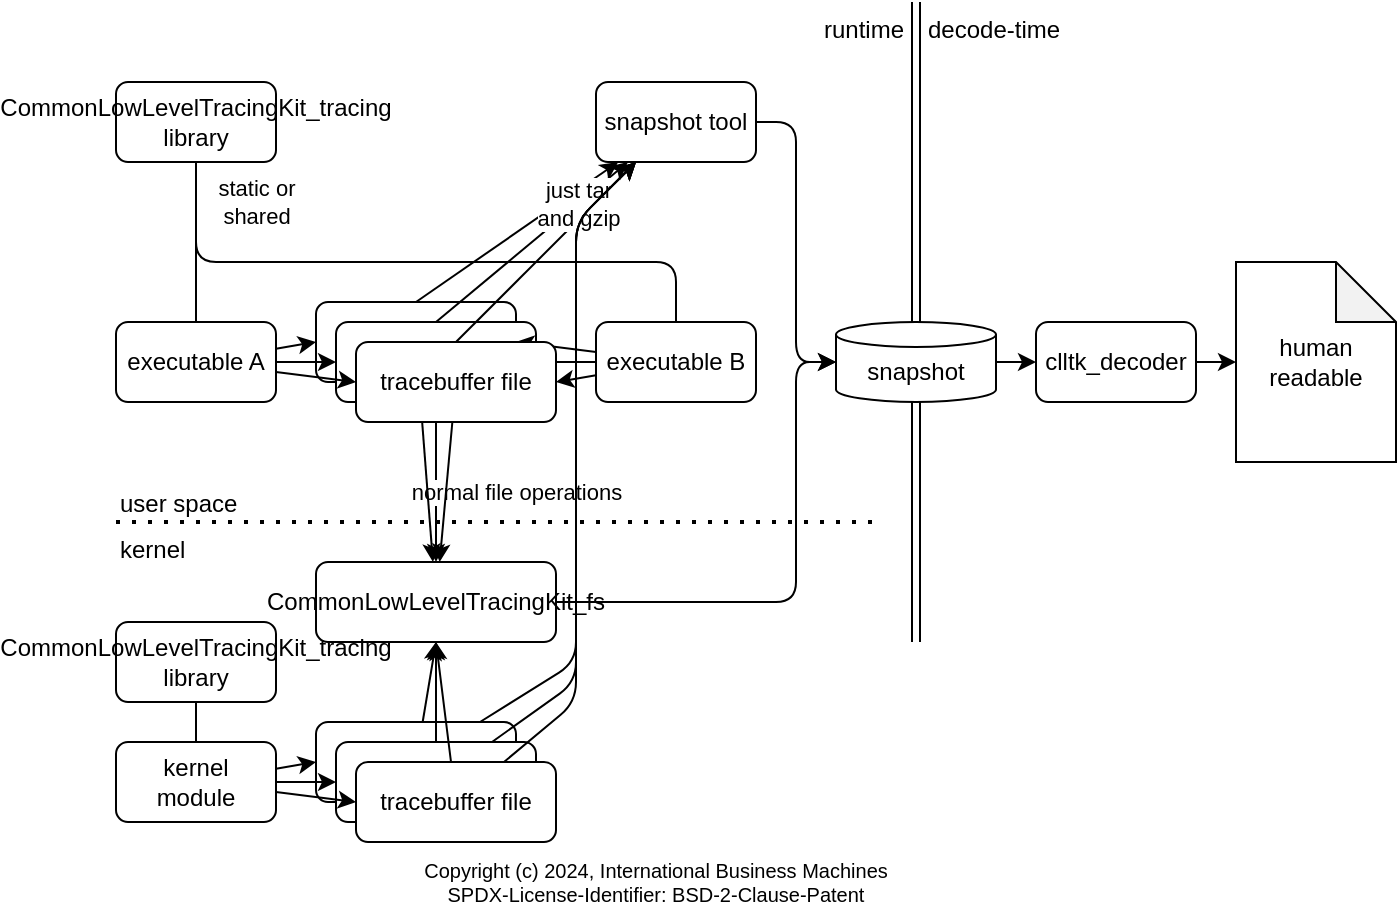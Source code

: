 <mxfile>
    <diagram id="waD1pgPWiyq0wbaPV9aj" name="Page-1">
        <mxGraphModel dx="1187" dy="562" grid="1" gridSize="10" guides="1" tooltips="1" connect="1" arrows="1" fold="1" page="1" pageScale="1" pageWidth="827" pageHeight="1169" background="#ffffff" math="0" shadow="0">
            <root>
                <mxCell id="0"/>
                <mxCell id="1" parent="0"/>
                <mxCell id="42" value="tracebuffer file" style="rounded=1;whiteSpace=wrap;html=1;" parent="1" vertex="1">
                    <mxGeometry x="220" y="310" width="100" height="40" as="geometry"/>
                </mxCell>
                <mxCell id="43" value="tracebuffer file" style="rounded=1;whiteSpace=wrap;html=1;" parent="1" vertex="1">
                    <mxGeometry x="230" y="320" width="100" height="40" as="geometry"/>
                </mxCell>
                <mxCell id="58" style="edgeStyle=none;html=1;startArrow=classic;startFill=1;" parent="1" source="55" target="43" edge="1">
                    <mxGeometry relative="1" as="geometry"/>
                </mxCell>
                <mxCell id="61" value="normal file operations" style="edgeLabel;html=1;align=center;verticalAlign=middle;resizable=0;points=[];labelBorderColor=none;" parent="58" vertex="1" connectable="0">
                    <mxGeometry x="0.036" relative="1" as="geometry">
                        <mxPoint x="40" y="6" as="offset"/>
                    </mxGeometry>
                </mxCell>
                <mxCell id="38" value="CommonLowLevelTracingKit_tracing library" style="rounded=1;whiteSpace=wrap;html=1;" parent="1" vertex="1">
                    <mxGeometry x="120" y="200" width="80" height="40" as="geometry"/>
                </mxCell>
                <mxCell id="40" style="edgeStyle=none;html=1;endArrow=none;endFill=0;" parent="1" source="39" target="38" edge="1">
                    <mxGeometry relative="1" as="geometry"/>
                </mxCell>
                <mxCell id="41" value="static or &lt;br&gt;shared" style="edgeLabel;html=1;align=center;verticalAlign=middle;resizable=0;points=[];" parent="40" vertex="1" connectable="0">
                    <mxGeometry x="0.425" y="-3" relative="1" as="geometry">
                        <mxPoint x="27" y="-3" as="offset"/>
                    </mxGeometry>
                </mxCell>
                <mxCell id="52" style="edgeStyle=none;html=1;entryX=0;entryY=0.5;entryDx=0;entryDy=0;" parent="1" source="39" target="42" edge="1">
                    <mxGeometry relative="1" as="geometry"/>
                </mxCell>
                <mxCell id="39" value="executable A" style="rounded=1;whiteSpace=wrap;html=1;" parent="1" vertex="1">
                    <mxGeometry x="120" y="320" width="80" height="40" as="geometry"/>
                </mxCell>
                <mxCell id="47" style="edgeStyle=none;html=1;endArrow=none;endFill=0;" parent="1" source="46" target="38" edge="1">
                    <mxGeometry relative="1" as="geometry">
                        <Array as="points">
                            <mxPoint x="400" y="290"/>
                            <mxPoint x="160" y="290"/>
                        </Array>
                    </mxGeometry>
                </mxCell>
                <mxCell id="49" style="edgeStyle=none;html=1;entryX=1;entryY=0.5;entryDx=0;entryDy=0;" parent="1" source="46" target="44" edge="1">
                    <mxGeometry relative="1" as="geometry">
                        <mxPoint x="370" y="490" as="targetPoint"/>
                    </mxGeometry>
                </mxCell>
                <mxCell id="50" style="edgeStyle=none;html=1;entryX=1;entryY=0.5;entryDx=0;entryDy=0;" parent="1" source="46" target="43" edge="1">
                    <mxGeometry relative="1" as="geometry"/>
                </mxCell>
                <mxCell id="51" style="edgeStyle=none;html=1;entryX=1;entryY=0.5;entryDx=0;entryDy=0;" parent="1" source="46" target="42" edge="1">
                    <mxGeometry relative="1" as="geometry"/>
                </mxCell>
                <mxCell id="53" style="edgeStyle=none;html=1;entryX=0;entryY=0.5;entryDx=0;entryDy=0;" parent="1" source="39" target="43" edge="1">
                    <mxGeometry relative="1" as="geometry"/>
                </mxCell>
                <mxCell id="54" style="edgeStyle=none;html=1;entryX=0;entryY=0.5;entryDx=0;entryDy=0;" parent="1" source="39" target="44" edge="1">
                    <mxGeometry relative="1" as="geometry"/>
                </mxCell>
                <mxCell id="57" style="edgeStyle=none;html=1;startArrow=classic;startFill=1;endArrow=none;endFill=0;" parent="1" source="55" target="44" edge="1">
                    <mxGeometry relative="1" as="geometry"/>
                </mxCell>
                <mxCell id="59" style="edgeStyle=none;html=1;startArrow=classic;startFill=1;" parent="1" source="55" target="42" edge="1">
                    <mxGeometry relative="1" as="geometry"/>
                </mxCell>
                <mxCell id="70" style="edgeStyle=none;html=1;entryX=0;entryY=0.5;entryDx=0;entryDy=0;entryPerimeter=0;startArrow=none;startFill=0;endArrow=classic;endFill=1;" parent="1" source="55" target="68" edge="1">
                    <mxGeometry relative="1" as="geometry">
                        <Array as="points">
                            <mxPoint x="460" y="460"/>
                            <mxPoint x="460" y="340"/>
                        </Array>
                    </mxGeometry>
                </mxCell>
                <mxCell id="55" value="CommonLowLevelTracingKit_fs" style="rounded=1;whiteSpace=wrap;html=1;" parent="1" vertex="1">
                    <mxGeometry x="220" y="440" width="120" height="40" as="geometry"/>
                </mxCell>
                <mxCell id="44" value="tracebuffer file" style="rounded=1;whiteSpace=wrap;html=1;" parent="1" vertex="1">
                    <mxGeometry x="240" y="330" width="100" height="40" as="geometry"/>
                </mxCell>
                <mxCell id="60" value="" style="endArrow=none;dashed=1;html=1;dashPattern=1 3;strokeWidth=2;" parent="1" edge="1">
                    <mxGeometry width="50" height="50" relative="1" as="geometry">
                        <mxPoint x="120" y="420" as="sourcePoint"/>
                        <mxPoint x="500" y="420" as="targetPoint"/>
                    </mxGeometry>
                </mxCell>
                <mxCell id="63" style="edgeStyle=none;html=1;entryX=0.5;entryY=0;entryDx=0;entryDy=0;startArrow=classic;startFill=1;endArrow=none;endFill=0;" parent="1" source="62" target="42" edge="1">
                    <mxGeometry relative="1" as="geometry"/>
                </mxCell>
                <mxCell id="64" style="edgeStyle=none;html=1;startArrow=classic;startFill=1;endArrow=none;endFill=0;entryX=0.5;entryY=0;entryDx=0;entryDy=0;" parent="1" source="62" target="43" edge="1">
                    <mxGeometry relative="1" as="geometry"/>
                </mxCell>
                <mxCell id="65" style="edgeStyle=none;html=1;entryX=0.5;entryY=0;entryDx=0;entryDy=0;startArrow=classic;startFill=1;endArrow=none;endFill=0;" parent="1" source="62" target="44" edge="1">
                    <mxGeometry relative="1" as="geometry"/>
                </mxCell>
                <mxCell id="80" value="just tar &lt;br&gt;and gzip" style="edgeLabel;html=1;align=center;verticalAlign=middle;resizable=0;points=[];" parent="65" vertex="1" connectable="0">
                    <mxGeometry x="-0.507" y="-2" relative="1" as="geometry">
                        <mxPoint x="-6" as="offset"/>
                    </mxGeometry>
                </mxCell>
                <mxCell id="69" style="edgeStyle=none;html=1;entryX=0;entryY=0.5;entryDx=0;entryDy=0;entryPerimeter=0;startArrow=none;startFill=0;endArrow=classic;endFill=1;" parent="1" source="62" target="68" edge="1">
                    <mxGeometry relative="1" as="geometry">
                        <Array as="points">
                            <mxPoint x="460" y="220"/>
                            <mxPoint x="460" y="340"/>
                        </Array>
                    </mxGeometry>
                </mxCell>
                <mxCell id="62" value="snapshot tool" style="rounded=1;whiteSpace=wrap;html=1;" parent="1" vertex="1">
                    <mxGeometry x="360" y="200" width="80" height="40" as="geometry"/>
                </mxCell>
                <mxCell id="66" value="user space" style="text;html=1;strokeColor=none;fillColor=none;align=left;verticalAlign=bottom;whiteSpace=wrap;rounded=0;" parent="1" vertex="1">
                    <mxGeometry x="120" y="390" width="90" height="30" as="geometry"/>
                </mxCell>
                <mxCell id="67" value="kernel" style="text;html=1;strokeColor=none;fillColor=none;align=left;verticalAlign=top;whiteSpace=wrap;rounded=0;" parent="1" vertex="1">
                    <mxGeometry x="120" y="420" width="90" height="30" as="geometry"/>
                </mxCell>
                <mxCell id="72" style="edgeStyle=none;html=1;startArrow=none;startFill=0;endArrow=classic;endFill=1;" parent="1" source="68" target="71" edge="1">
                    <mxGeometry relative="1" as="geometry"/>
                </mxCell>
                <mxCell id="74" style="edgeStyle=none;html=1;startArrow=none;startFill=0;endArrow=classic;endFill=1;" parent="1" source="71" target="73" edge="1">
                    <mxGeometry relative="1" as="geometry"/>
                </mxCell>
                <mxCell id="71" value="clltk_decoder" style="rounded=1;whiteSpace=wrap;html=1;" parent="1" vertex="1">
                    <mxGeometry x="580" y="320" width="80" height="40" as="geometry"/>
                </mxCell>
                <mxCell id="73" value="human readable" style="shape=note;whiteSpace=wrap;html=1;backgroundOutline=1;darkOpacity=0.05;" parent="1" vertex="1">
                    <mxGeometry x="680" y="290" width="80" height="100" as="geometry"/>
                </mxCell>
                <mxCell id="76" value="" style="shape=link;html=1;startArrow=none;startFill=0;endArrow=classic;endFill=1;" parent="1" edge="1">
                    <mxGeometry width="100" relative="1" as="geometry">
                        <mxPoint x="520" y="160" as="sourcePoint"/>
                        <mxPoint x="520" y="480" as="targetPoint"/>
                    </mxGeometry>
                </mxCell>
                <mxCell id="68" value="snapshot" style="shape=cylinder3;whiteSpace=wrap;html=1;boundedLbl=1;backgroundOutline=1;size=6.231;" parent="1" vertex="1">
                    <mxGeometry x="480" y="320" width="80" height="40" as="geometry"/>
                </mxCell>
                <mxCell id="78" value="runtime" style="text;strokeColor=none;fillColor=none;align=right;verticalAlign=top;spacingLeft=4;spacingRight=4;overflow=hidden;points=[[0,0.5],[1,0.5]];portConstraint=eastwest;rotatable=0;whiteSpace=wrap;html=1;" parent="1" vertex="1">
                    <mxGeometry x="440" y="160" width="80" height="30" as="geometry"/>
                </mxCell>
                <mxCell id="79" value="decode-time" style="text;strokeColor=none;fillColor=none;align=left;verticalAlign=top;spacingLeft=4;spacingRight=4;overflow=hidden;points=[[0,0.5],[1,0.5]];portConstraint=eastwest;rotatable=0;whiteSpace=wrap;html=1;" parent="1" vertex="1">
                    <mxGeometry x="520" y="160" width="80" height="30" as="geometry"/>
                </mxCell>
                <mxCell id="92" style="edgeStyle=none;html=1;endArrow=none;endFill=0;" parent="1" source="81" target="88" edge="1">
                    <mxGeometry relative="1" as="geometry"/>
                </mxCell>
                <mxCell id="81" value="CommonLowLevelTracingKit_tracing library" style="rounded=1;whiteSpace=wrap;html=1;" parent="1" vertex="1">
                    <mxGeometry x="120" y="470" width="80" height="40" as="geometry"/>
                </mxCell>
                <mxCell id="87" style="edgeStyle=none;html=1;entryX=0.5;entryY=1;entryDx=0;entryDy=0;" parent="1" source="82" target="55" edge="1">
                    <mxGeometry relative="1" as="geometry"/>
                </mxCell>
                <mxCell id="96" style="edgeStyle=none;html=1;startArrow=none;startFill=0;endArrow=classic;endFill=1;" parent="1" source="82" target="62" edge="1">
                    <mxGeometry relative="1" as="geometry">
                        <Array as="points">
                            <mxPoint x="350" y="490"/>
                            <mxPoint x="350" y="270"/>
                        </Array>
                    </mxGeometry>
                </mxCell>
                <mxCell id="82" value="tracebuffer file" style="rounded=1;whiteSpace=wrap;html=1;" parent="1" vertex="1">
                    <mxGeometry x="220" y="520" width="100" height="40" as="geometry"/>
                </mxCell>
                <mxCell id="86" style="edgeStyle=none;html=1;entryX=0.5;entryY=1;entryDx=0;entryDy=0;" parent="1" source="83" target="55" edge="1">
                    <mxGeometry relative="1" as="geometry">
                        <mxPoint x="300" y="490" as="targetPoint"/>
                    </mxGeometry>
                </mxCell>
                <mxCell id="95" style="edgeStyle=none;html=1;startArrow=none;startFill=0;endArrow=classic;endFill=1;" parent="1" source="83" target="62" edge="1">
                    <mxGeometry relative="1" as="geometry">
                        <Array as="points">
                            <mxPoint x="350" y="500"/>
                            <mxPoint x="350" y="270"/>
                        </Array>
                    </mxGeometry>
                </mxCell>
                <mxCell id="83" value="tracebuffer file" style="rounded=1;whiteSpace=wrap;html=1;" parent="1" vertex="1">
                    <mxGeometry x="230" y="530" width="100" height="40" as="geometry"/>
                </mxCell>
                <mxCell id="85" style="edgeStyle=none;html=1;entryX=0.5;entryY=1;entryDx=0;entryDy=0;" parent="1" source="84" target="55" edge="1">
                    <mxGeometry relative="1" as="geometry">
                        <mxPoint x="320" y="490" as="targetPoint"/>
                    </mxGeometry>
                </mxCell>
                <mxCell id="93" style="edgeStyle=none;html=1;endArrow=classic;endFill=1;" parent="1" source="84" target="62" edge="1">
                    <mxGeometry relative="1" as="geometry">
                        <Array as="points">
                            <mxPoint x="350" y="510"/>
                            <mxPoint x="350" y="270"/>
                        </Array>
                    </mxGeometry>
                </mxCell>
                <mxCell id="84" value="tracebuffer file" style="rounded=1;whiteSpace=wrap;html=1;" parent="1" vertex="1">
                    <mxGeometry x="240" y="540" width="100" height="40" as="geometry"/>
                </mxCell>
                <mxCell id="89" style="edgeStyle=none;html=1;entryX=0;entryY=0.5;entryDx=0;entryDy=0;" parent="1" source="88" target="82" edge="1">
                    <mxGeometry relative="1" as="geometry"/>
                </mxCell>
                <mxCell id="90" style="edgeStyle=none;html=1;entryX=0;entryY=0.5;entryDx=0;entryDy=0;" parent="1" source="88" target="83" edge="1">
                    <mxGeometry relative="1" as="geometry"/>
                </mxCell>
                <mxCell id="91" style="edgeStyle=none;html=1;entryX=0;entryY=0.5;entryDx=0;entryDy=0;" parent="1" source="88" target="84" edge="1">
                    <mxGeometry relative="1" as="geometry"/>
                </mxCell>
                <mxCell id="88" value="kernel&lt;br&gt;module" style="rounded=1;whiteSpace=wrap;html=1;" parent="1" vertex="1">
                    <mxGeometry x="120" y="530" width="80" height="40" as="geometry"/>
                </mxCell>
                <mxCell id="46" value="executable B" style="rounded=1;whiteSpace=wrap;html=1;" parent="1" vertex="1">
                    <mxGeometry x="360" y="320" width="80" height="40" as="geometry"/>
                </mxCell>
                <mxCell id="97" value="Copyright (c) 2024, International Business Machines&lt;br style=&quot;font-size: 10px;&quot;&gt;SPDX-License-Identifier: BSD-2-Clause-Patent" style="rounded=1;whiteSpace=wrap;html=1;fontSize=10;fontColor=default;fillColor=none;strokeColor=none;" vertex="1" parent="1">
                    <mxGeometry x="270" y="590" width="240" height="20" as="geometry"/>
                </mxCell>
            </root>
        </mxGraphModel>
    </diagram>
</mxfile>